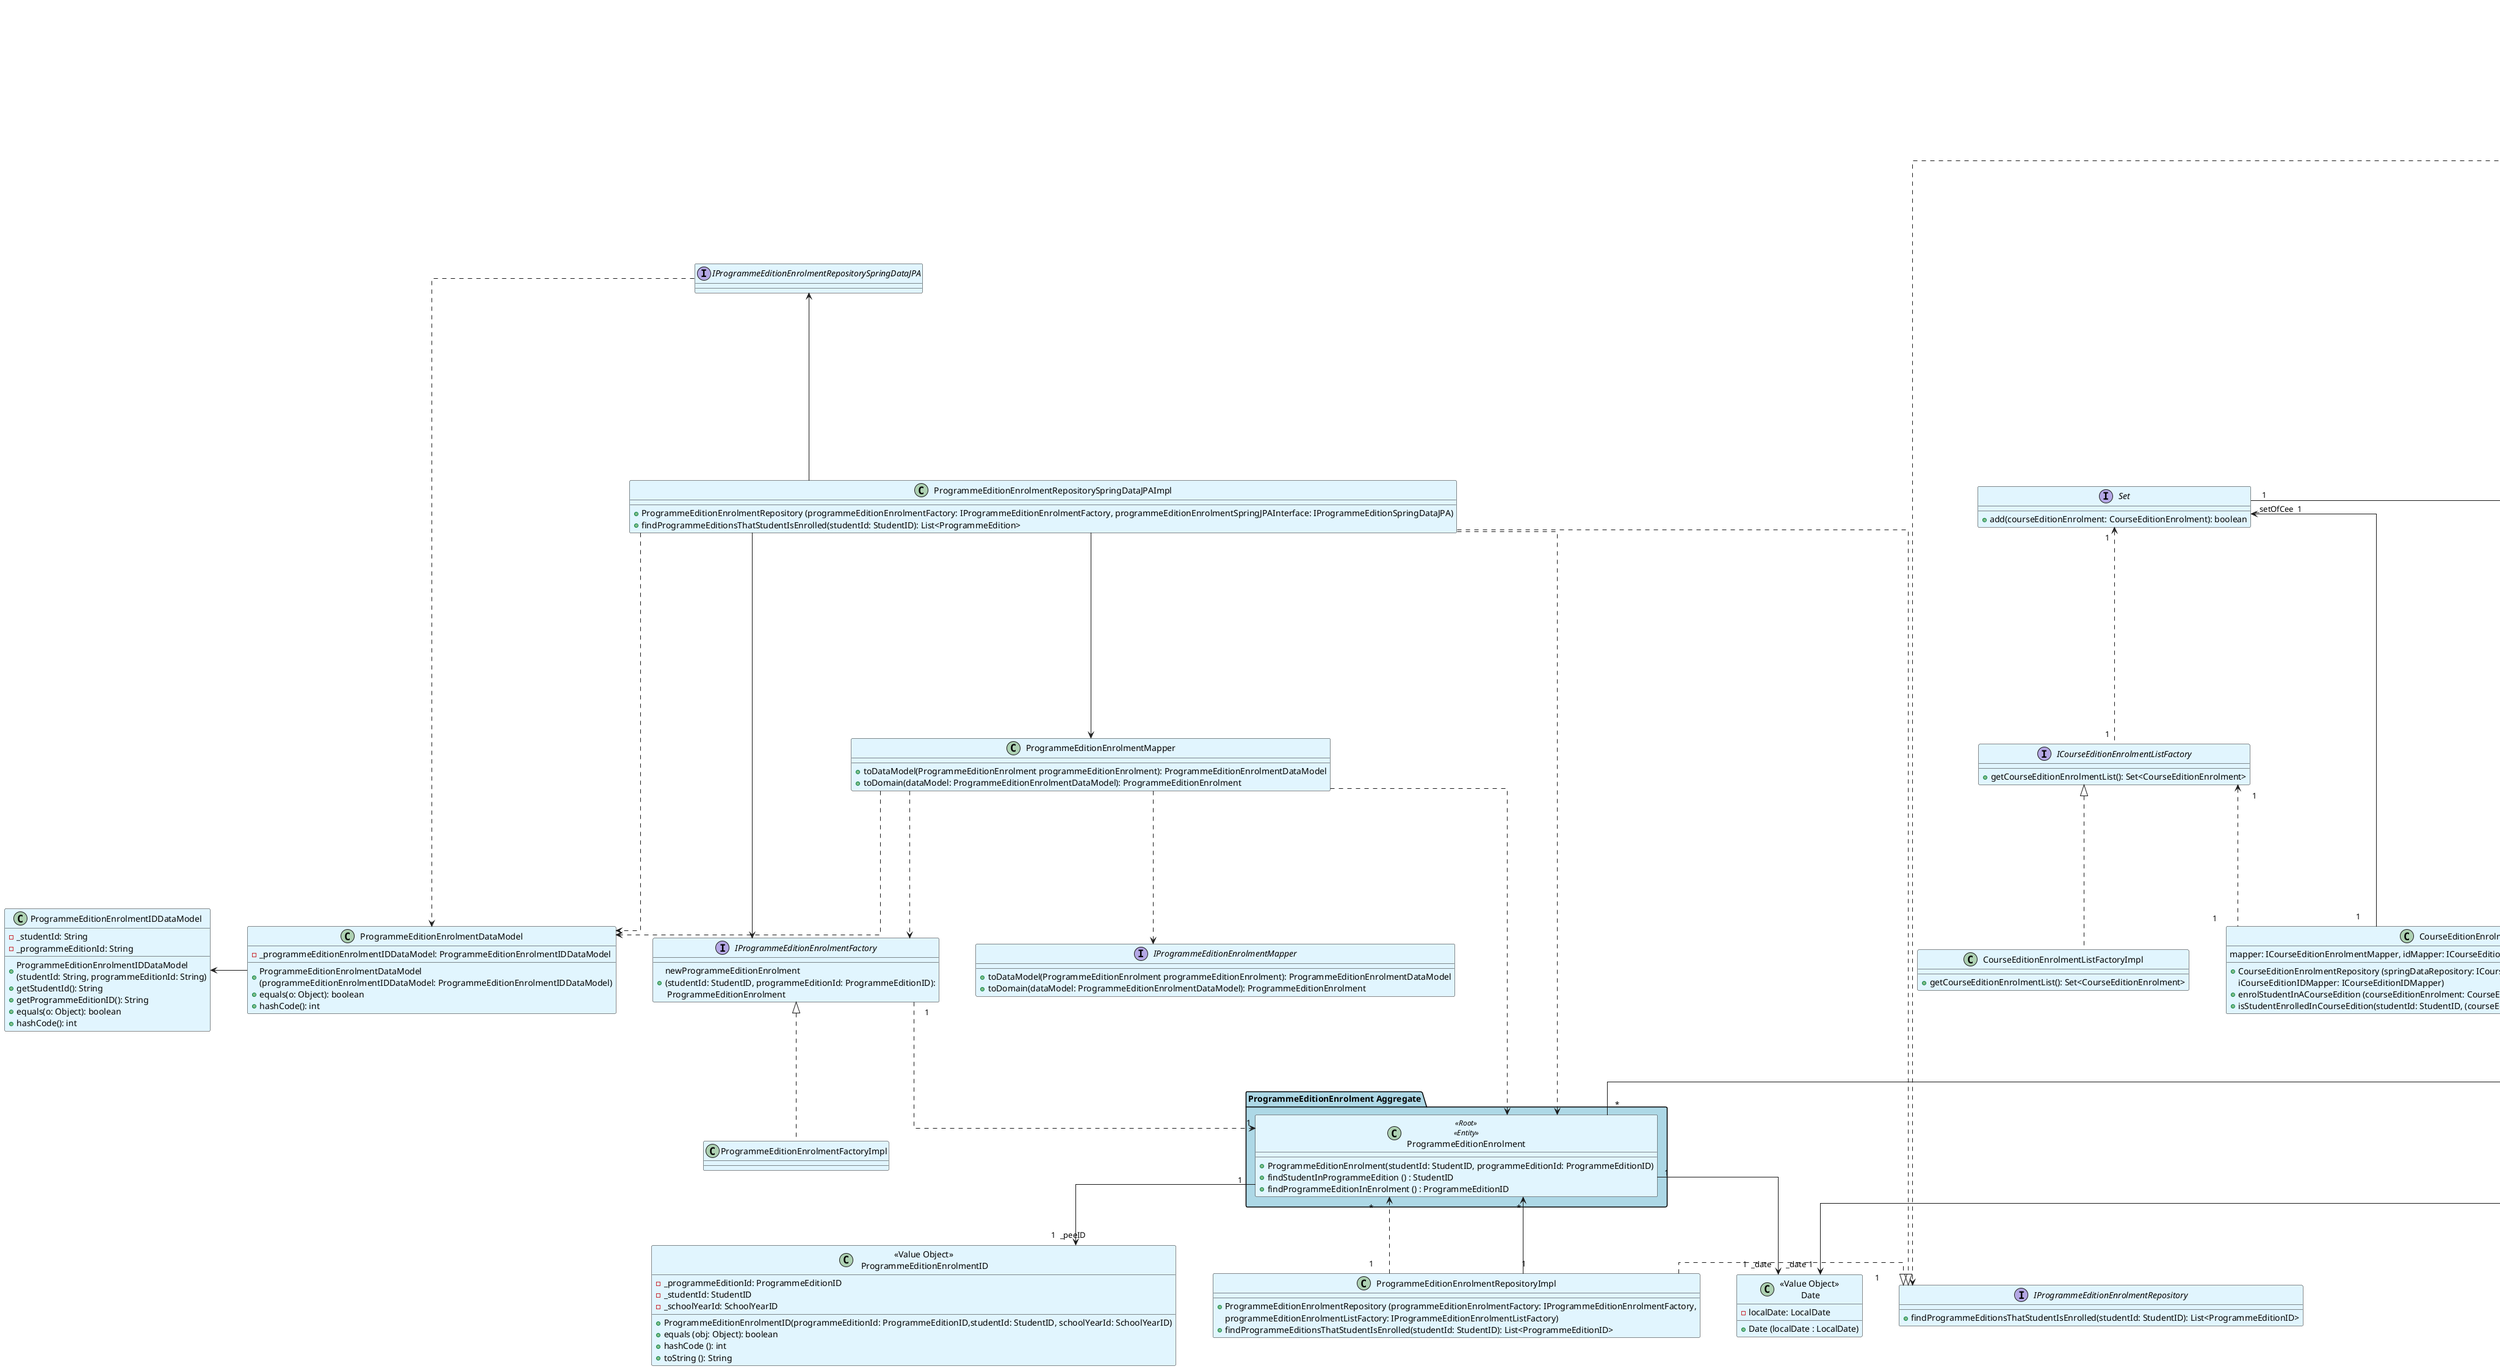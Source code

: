 @startuml
skinparam ranksep 60
skinparam nodesep 60
skinparam linetype ortho
skinparam classBackgroundColor #E1F5FE


class US16_EnrolAStudentInACourseEditionController {
    +US16_EnrolAStudentInACourseEditionController(_courseEditionEnrolmentService: ICourseEditionEnrolmentService)
    +enrolStudentInCourseEdition(studentId: StudentID, courseEditionId: CourseEditionID): boolean
    +findProgrammeEditionIDsThatStudentIsEnrolled(studentId: StudentID): List<ProgrammeEditionID>
    +findCourseEditionIDsByProgrammeEdition(programmeEditionId: ProgrammeEditionID): List<CourseEditionID>
}

class CourseEditionEnrolmentServiceImpl {
    +CourseEditionEnrolmentServiceImpl (ceeFactoryInterface : ICourseEditionEnrolmentFactory, ceeRepositoryInterface : ICourseEditionEnrolmentRepository,
    peeRepositoryInterface : IProgrammeEditionEnrolmentRepository, courseEditionRepositoryInterface : ICourseEditionRepository)
    +findProgrammeEditionIDsThatStudentIsEnrolled(studentId: StudentID): List<ProgrammeEditionID>
    +findCourseEditionIDsByProgrammeEditionID(programmeEditionId: ProgrammeEditionID): List<CourseEditionID>
    +enrolStudentInCourseEdition(studentId: StudentID, courseEditionId: CourseEditionID): boolean
}

class CourseEditionEnrolmentRepositoryImpl {
    +CourseEditionEnrolmentRepository (springDataRepository: ICourseEditionEnrolmentRepositorySpringData,
    mapper: ICourseEditionEnrolmentMapper, idMapper: ICourseEditionEnrolmentIDMapper, iStudentIDMapper: IStudentIDMapper,
    iCourseEditionIDMapper: ICourseEditionIDMapper)
    +enrolStudentInACourseEdition (courseEditionEnrolment: CourseEditionEnrolment): boolean
    +isStudentEnrolledInCourseEdition(studentId: StudentID, (courseEditionID: CourseEditionID)): boolean
}

class CourseEditionEnrolmentRepositorySpringDataJPAImpl {
    +CourseEditionEnrolmentRepository\n(courseEditionEnrolmentFactory: ICourseEditionEnrolmentFactory,
    courseEditionEnrolmentSpringDataJPAInterface: ICourseEditionEnrolmentRepositorySpringDataJPA)
    +enrolStudentInACourseEdition\n(courseEditionEnrolment: CourseEditionEnrolment): boolean
    +isStudentEnrolledInCourseEdition\n(studentId: StudentID, (courseEditionID: CourseEditionID)): boolean
    +findByStudentAndEdition\n(studentId: StudentID, courseEditionId: CourseEditionID): Optional<CourseEditionEnrolment>
    +numberOfStudentsEnrolledInCourseEdition\n(courseEditionId: CourseEditionID): int
    +removeEnrolment\n(studentId: StudentID, courseEditionID: CourseEditionID): boolean
    +enrolStudentInProgrammeCourseEditions\n(studentId: StudentID, courseEditions: List<CourseEditionID>)
    +save\n(entity: CourseEditionEnrolment): CourseEditionEnrolment
    +findAll(): Iterable<CourseEditionEnrolment>
    +ofIdentity\n(id CourseEditionEnrolmentID): Optional<CourseEditionEnrolment>
    +containsOfIdentity\n(id: CourseEditionEnrolmentID): boolean
}

class ProgrammeEditionEnrolmentRepositoryImpl {
    +ProgrammeEditionEnrolmentRepository (programmeEditionEnrolmentFactory: IProgrammeEditionEnrolmentFactory,
    programmeEditionEnrolmentListFactory: IProgrammeEditionEnrolmentListFactory)
    +findProgrammeEditionsThatStudentIsEnrolled(studentId: StudentID): List<ProgrammeEditionID>
}

class ProgrammeEditionEnrolmentRepositorySpringDataJPAImpl {
    +ProgrammeEditionEnrolmentRepository (programmeEditionEnrolmentFactory: IProgrammeEditionEnrolmentFactory, programmeEditionEnrolmentSpringJPAInterface: IProgrammeEditionSpringDataJPA)
    +findProgrammeEditionsThatStudentIsEnrolled(studentId: StudentID): List<ProgrammeEdition>
}

class CourseEditionRepositoryImpl {
    +CourseEditionRepository(courseEditionFactory: ICourseEditionFactoryDDD, courseEditionListFactory: ICourseEditionListFactoryDDD)
    +findCourseEditionsByProgrammeEdition(programmeEditionId: ProgrammeEditionID) : List<CourseEditionID>
}

class CourseEditionRepositorySpringDataJPAImpl {
    +CourseEditionRepository(courseEditionFactory: ICourseEditionFactory, courseEditionSpringDataJPAInterface: ICourseEditionSpringDataJPA)
    +findCourseEditionsByProgrammeEdition(programmeEditionId: ProgrammeEditionID) : List<CourseEdition>
}

class CourseEditionEnrolmentFactoryImpl{
    +createCourseEditionEnrolment(studentId: StudentID, courseEditionId: CourseEditionID): CourseEditionEnrolment
    +createWithEnrolmentDate(studentId: StudentID, courseEditionID: CourseEditionID, enrolmentDate: LocalDate, isActive: boolean)
}

class CourseEditionEnrolmentListFactoryImpl {
    +getCourseEditionEnrolmentList(): Set<CourseEditionEnrolment>
}

'Interfaces

interface ICourseEditionEnrolmentService {
    +findProgrammeEditionIDsThatStudentIsEnrolled(studentId: StudentID): List<ProgrammeEditionID>
    +findCourseEditionIDsByProgrammeEdition(programmeEditionID: ProgrammeEditionID): List<CourseEditionID>
    +enrolStudentInCourseEdition(studentId: StudentID, courseEditionId: CourseEditionID): boolean
}

interface ICourseEditionEnrolmentRepository {
    +enrolStudentInACourseEdition (studentId: StudentID, courseEditionId: CourseEditionID): boolean
    +isStudentEnrolledInCourseEdition(studentId: StudentID, (courseEditionID: CourseEditionID)): boolean
}

interface ICourseEditionEnrolmentRepositorySpringDataJPA {
    +existsById_StudentIDAndId_CourseEditionIDAndIsActiveTrue\n(studentId: StudentIDDataModel, courseEditionId: CourseEditionIDDataModel): boolean
    +countById_CourseEditionIDAndIsActiveIsTrue(courseEditionId: CourseEditionID): long
    +findById_StudentIDAndId_CourseEditionID(): Optional<CourseEditionEnrolmentDataModel>
}

interface IProgrammeEditionEnrolmentRepository {
     +findProgrammeEditionsThatStudentIsEnrolled(studentId: StudentID): List<ProgrammeEditionID>
}

interface ICourseEditionRepository {
     +findCourseEditionsByProgrammeEdition(programmeEditionId: ProgrammeEditionID) : List<CourseEditionID>
}

interface ICourseEditionEnrolmentListFactory{
    +getCourseEditionEnrolmentList(): Set<CourseEditionEnrolment>
}

interface ICourseEditionEnrolmentFactory{
    +createCourseEditionEnrolment(studentId: StudentID, courseEditionId: CourseEditionID): CourseEditionEnrolment
}

interface Set {
    +add(courseEditionEnrolment: CourseEditionEnrolment): boolean
}

interface IProgrammeEditionEnrolmentRepositorySpringDataJPA {
}

interface ICourseEditionRepositorySpringDataJPA {
}

interface ICourseEditionEnrolmentRepositorySpringDataJPA{
}

interface ICourseEditionRepositorySpringDataJPA{
}

interface ICourseEditionFactory {
}

interface IProgrammeEditionEnrolmentFactory {
    +newProgrammeEditionEnrolment\n(studentId: StudentID, programmeEditionId: ProgrammeEditionID):\n ProgrammeEditionEnrolment
}

interface ICourseEditionIDMapper {
    +toDomain(courseEditionIDDataModel: CourseEditionIDDataModel,\n programmeEditionIdMapper: IProgrammeEditionIdMapper,\n courseInStudyPlanIDMapper: ICourseInStudyPlanIDMapper): CourseEditionID
    +toDataModel(courseEditionID: CourseEditionID)): CourseEditionIDDataModel
}

interface ICourseEditionEnrolmentMapper {
    +toDomain(courseEditionEnrolmentDataModel: CourseEditionEnrolmentDataModel):\n Optional<CourseEditionEnrolmentID>
    +toDataModel(courseEditionEnrolment: CourseEditionEnrolment):\n Optional<CourseEditionEnrolmentDataModel>
}

interface ICourseEditionEnrolmentIDMapper {
    +toDomain(courseEditionEnrolmentIDDataModel: CourseEditionEnrolmentIDDataModel): Optional<CourseEditionEnrolmentID>
    +toDataModel(courseEditionEnrolmentID: CourseEditionEnrolmentID): Optional<CourseEditionEnrolmentIDDataModel>
}

interface IProgrammeEditionEnrolmentMapper {
    +toDataModel(ProgrammeEditionEnrolment programmeEditionEnrolment): ProgrammeEditionEnrolmentDataModel
    +toDomain(dataModel: ProgrammeEditionEnrolmentDataModel): ProgrammeEditionEnrolment
}

'VO's

class "<<Value Object>>\n EnrolmentStatus" {
     -_isActive: boolean
     +EnrollmentStatus(isActive: boolean)
}

class "<<Value Object>>\n CourseEditionEnrolmentID" {
     -_courseEditionId: CourseEditionID
     -_studentId: StudentID
     +CourseEditionEnrolmentID(studentId: StudentID, courseEditionId: CourseEditionID))
     +equals (obj: Object) : boolean
     +hashCode(): int
     +toString(): String
}

class "<<Value Object>>\n CourseEditionID" {
     -_programmeEditionID: ProgrammeEditionID
     -_courseInStudyPlanID: CourseInStudyPlanID
     +CourseEditionID(programmeEditionId: ProgrammeEditionID,
     courseInStudyPlanId: CourseInStudyPlanID)
}


class "<<Value Object>>\n StudentID" {
     -_uniqueNumber: int
     +StudentID (uniqueNumber: int)
}

class "<<Value Object>>\n Name" {
     -_name: String
     +Name (name: String)
}

class "<<Value Object>>\n NIF" {
     -_NIF: String
     -_country: Country
     +NIF (nif: String, country: Country)
}

class "<<Value Object>>\n Email" {
     -_email: String
     +Email (email: String)
}

class "<<Value Object>>\n PhoneNumber" {
     -_countryCode: String
     -_number: String
     +PhoneNumber (countryCode: String, number: String)
}

class "<<Value Object>>\n Address" {
     -_street: Street
     -_country: Country
     -_postalCode: PostalCode
     -_location: Location
     +Address(street: Street, postalCode: PostalCode, location: Location, country: Country)
}

class "<<Value Object>>\n Street" {
     -_street: String
     +Street(street: String)
}

class "<<Value Object>>\n PostalCode" {
     -_postalCode: String
     +PostalCode(postalCode: String)
}

class "<<Value Object>>\n Location" {
     -_locationName: String
     +Location(locationName: String)
}

class "<<Value Object>>\n Country" {
     -_country: String
     +Country(country: String)
}
class "<<Value Object>>\n Date" {
     -localDate: LocalDate
     +Date (localDate : LocalDate)
}

class "<<Value Object>>\n ProgrammeEditionEnrolmentID" {
     -_programmeEditionId: ProgrammeEditionID
     -_studentId: StudentID
     -_schoolYearId: SchoolYearID
     +ProgrammeEditionEnrolmentID(programmeEditionId: ProgrammeEditionID,studentId: StudentID, schoolYearId: SchoolYearID)
     +equals (obj: Object): boolean
     +hashCode (): int
     +toString (): String
}

'Aggregate

package "CourseEdition Aggregate" #LightBlue{
    class CourseEdition <<Root>> <<Entity>> {
    +CourseEdition(programmeEditionId: ProgrammeEditionID, courseInStudyPlanId: CourseInStudyPlanID, courseEditionId: CourseEditionID)
    +getProgrammeEditionID() : ProgrammeEditionID
    +identity(): CourseEditionID
    }
}

package "Student Aggregate" #LightBlue{
    class Student <<Root>> <<Entity>> {
    +Student(studentID: StudentID, name: Name,
    NIF: NIF, phone: PhoneNumber, email: Email, address: Address,
    academicEmail: StudentAcademicEmail)
    }
}

package "ProgrammeEditionEnrolment Aggregate" #LightBlue {
    class ProgrammeEditionEnrolment <<Root>> <<Entity>> {
    +ProgrammeEditionEnrolment(studentId: StudentID, programmeEditionId: ProgrammeEditionID)
    +findStudentInProgrammeEdition () : StudentID
    +findProgrammeEditionInEnrolment () : ProgrammeEditionID
    }
}

package "CourseEdition Aggregate" #LightBlue{
    class CourseEdition <<Root>> <<Entity>> {
    +CourseEdition(programmeEditionId: ProgrammeEditionID, courseInStudyPlanId: CourseInStudyPlanID, courseEditionId: CourseEditionID)
    +getProgrammeEditionID() : ProgrammeEditionID
    +identity(): CourseEditionID
    }
}

package "CourseEditionEnrolment Aggregate" #LightBlue {
    class CourseEditionEnrolment <<Root>> <<Entity>> {
             +CourseEditionEnrolment(studentId:StudentID,
              courseEditionId: CourseEditionID)
             +equals (obj: Object): boolean
             +hashCode(): int
             +sameAs(obj: Object): boolean
    }
}

'DataModel's

class CourseEditionEnrolmentDataModel {
    -id: CourseEditionEnrolmentIDDataModel
    -enrolmentDate: String
    -isActive: boolean
    -version: Long
    +CourseEditionEnrolmentDataModel()
    +CourseEditionEnrolmentDataModel\n(id: CourseEditionEnrolmentIDDataModel,\n enrolmentDate: String, isActive: boolean))
    +findID(): CourseEditionEnrolmentDataModel
    +findEnrolmentDate(): String
    +isActive(): boolean
    +hashCode(): int
    +equals(o: Object)): boolean
}

class CourseEditionIDDataModel {
    +CourseEditionIDDataModel\n(programmeEditionIdDataModel: ProgrammeEditionIdDataModel,\n courseInStudyPlanIDDataModel: CourseInStudyPlanIDDataModel)
}

class ProgrammeEditionEnrolmentDataModel {
    -_programmeEditionEnrolmentIDDataModel: ProgrammeEditionEnrolmentIDDataModel
    +ProgrammeEditionEnrolmentDataModel\n(programmeEditionEnrolmentIDDataModel: ProgrammeEditionEnrolmentIDDataModel)
    +equals(o: Object): boolean
    +hashCode(): int
}

'ID's

class CourseEditionEnrolmentIDDataModel {
    -studentID: int
    -courseEditionID: CourseEditionIDDataModel
    +CourseEditionEnrolmentIDDataModel\n(studentID: int, courseEditionID: CourseEditionIDDataModel)
    +findStudentID(): int
    +findCourseEditionID(): CourseEditionIDDataModel
    +equals(o: Object): boolean
    +hashCode(): int
    +toString(): String
}

class ProgrammeEditionEnrolmentIDDataModel {
    -_studentId: String
    -_programmeEditionId: String
    +ProgrammeEditionEnrolmentIDDataModel\n(studentId: String, programmeEditionId: String)
    +getStudentId(): String
    +getProgrammeEditionID(): String
    +equals(o: Object): boolean
    +hashCode(): int
}

class CourseEditionIDMapperImpl {
    +toDomain(courseEditionIDDataModel: CourseEditionIDDataModel,\n programmeEditionIdMapper: IProgrammeEditionIdMapper,\n courseInStudyPlanIDMapper: ICourseInStudyPlanIDMapper):\n CourseEditionID
    +toDataModel(courseEditionID: CourseEditionID):\n CourseEditionIDDataModel
}

'Mapper's

class CourseEditionEnrolmentMapperImpl{
    -idMapper ICourseEditionEnrolmentIDMapper
    -factory ICourseEditionEnrolmentFactory
    +CourseEditionEnrolmentMapperImpl \n(idMapper: ICourseEditionEnrolmentIDMapper,\n factory: ICourseEditionEnrolmentFactory)
    +toData(courseEditionEnrolment:\n CourseEditionEnrolment):\n Optional<CourseEditionEnrolmentDataModel>
    +toDomain(courseEditionEnrolmentDataModel:\n CourseEditionEnrolmentDataModel):\n Optional<CourseEditionEnrolment>
}

class CourseEditionEnrolmentIDMapperImpl {
    +toDomain(courseEditionEnrolmentIDDataModel: CourseEditionEnrolmentIDDataModel): Optional<CourseEditionEnrolmentID>
    +toDataModel(courseEditionEnrolmentID: CourseEditionEnrolmentID): Optional<CourseEditionEnrolmentIDDataModel>
}

class ProgrammeEditionEnrolmentMapper{
    +toDataModel(ProgrammeEditionEnrolment programmeEditionEnrolment): ProgrammeEditionEnrolmentDataModel
    +toDomain(dataModel: ProgrammeEditionEnrolmentDataModel): ProgrammeEditionEnrolment
}

'Controller

US16_EnrolAStudentInACourseEditionController "1   ".u.> "1    " ICourseEditionEnrolmentService

'Service

ICourseEditionEnrolmentService "1   ".u.> "1    " ICourseEditionRepository
ICourseEditionEnrolmentService "1  "..> "1       " IProgrammeEditionEnrolmentRepository
ICourseEditionEnrolmentService "1   "..> "  1    " ICourseEditionEnrolmentRepository
ICourseEditionEnrolmentService "1   "..> "  1    " ICourseEditionEnrolmentFactory
CourseEditionEnrolmentServiceImpl ..|> ICourseEditionEnrolmentService

'Course Edition Enrolment Repository

ICourseEditionEnrolmentRepository <|.. CourseEditionEnrolmentRepositoryImpl
ICourseEditionEnrolmentRepository <|.. CourseEditionEnrolmentRepositorySpringDataJPAImpl

CourseEditionEnrolmentRepositorySpringDataJPAImpl --> ICourseEditionEnrolmentRepositorySpringDataJPA
CourseEditionEnrolmentRepositorySpringDataJPAImpl --> ICourseEditionEnrolmentFactory
CourseEditionEnrolmentRepositorySpringDataJPAImpl ..> CourseEditionEnrolment
CourseEditionEnrolmentRepositorySpringDataJPAImpl --> CourseEditionEnrolmentMapperImpl
ICourseEditionEnrolmentRepositorySpringDataJPA ..> CourseEditionEnrolmentDataModel

CourseEditionEnrolmentRepositoryImpl " 1  " -u-> "_setOfCee  1       " Set
Set "   1            " -->  CourseEditionEnrolment
CourseEditionEnrolmentRepositoryImpl"   1  " ..> " *   ""CourseEditionEnrolment Aggregate"
CourseEditionEnrolmentRepositoryImpl "1  " .u.> "1  " ICourseEditionEnrolmentListFactory
CourseEditionEnrolmentRepositoryImpl "1  " -u-> "1  " ICourseEditionEnrolmentFactory

'ProgrammeEditionEnrolmentRepository

IProgrammeEditionEnrolmentRepository <|.l.  ProgrammeEditionEnrolmentRepositoryImpl
IProgrammeEditionEnrolmentRepository <|.l.  ProgrammeEditionEnrolmentRepositorySpringDataJPAImpl

ProgrammeEditionEnrolmentRepositorySpringDataJPAImpl --> ProgrammeEditionEnrolmentMapper
ProgrammeEditionEnrolmentRepositorySpringDataJPAImpl ..> ProgrammeEditionEnrolment
ProgrammeEditionEnrolmentRepositorySpringDataJPAImpl ..> ProgrammeEditionEnrolmentDataModel
ProgrammeEditionEnrolmentRepositorySpringDataJPAImpl --> IProgrammeEditionEnrolmentFactory
IProgrammeEditionEnrolmentRepositorySpringDataJPA ..> ProgrammeEditionEnrolmentDataModel
IProgrammeEditionEnrolmentRepositorySpringDataJPA <-- ProgrammeEditionEnrolmentRepositorySpringDataJPAImpl

ProgrammeEditionEnrolment " *    " <.. "1   " ProgrammeEditionEnrolmentRepositoryImpl
ProgrammeEditionEnrolmentMapper ..> IProgrammeEditionEnrolmentFactory
ProgrammeEditionEnrolmentMapper ..> ProgrammeEditionEnrolment
ProgrammeEditionEnrolmentMapper ..> ProgrammeEditionEnrolmentDataModel

'CourseEdition Repository

ICourseEditionRepository <|.. CourseEditionRepositoryImpl
ICourseEditionRepository <|.. CourseEditionRepositorySpringDataJPAImpl
CourseEdition "_listOfCE *" <-- "1       " CourseEditionRepositoryImpl
ICourseEditionRepositorySpringDataJPA ..> CourseEditionIDDataModel
ICourseEditionRepositorySpringDataJPA <-- CourseEditionRepositorySpringDataJPAImpl
CourseEditionRepositorySpringDataJPAImpl --> CourseEditionIDMapperImpl
CourseEditionRepositorySpringDataJPAImpl ..> CourseEdition
CourseEditionRepositorySpringDataJPAImpl ..> CourseEditionIDDataModel
CourseEditionIDMapperImpl ..> ICourseEditionFactory
CourseEditionIDMapperImpl ..> CourseEdition
CourseEditionIDMapperImpl ..> CourseEditionIDDataModel

CourseEditionIDMapperImpl --> ICourseEditionIDMapper

'Factory

ICourseEditionEnrolmentFactory <|.. CourseEditionEnrolmentFactoryImpl
ICourseEditionEnrolmentListFactory <|.. CourseEditionEnrolmentListFactoryImpl

ICourseEditionEnrolmentFactory "1  " ..> "1  " CourseEditionEnrolment
ICourseEditionEnrolmentListFactory "1  " .u.> "1  " Set

IProgrammeEditionEnrolmentFactory <|.. ProgrammeEditionEnrolmentFactoryImpl
IProgrammeEditionEnrolmentFactory "1"..> "1" ProgrammeEditionEnrolment

ICourseEditionFactory <|.. CourseEditionFactoryImpl
ICourseEditionFactory "1"..> "1"CourseEdition


'Domain Aggregates

Student "1" --> "1 _studentID" "<<Value Object>>\n StudentID"
Student "1" --> "1 _name" "<<Value Object>>\n Name"
Student "1" --> "1 _NIF" "<<Value Object>>\n NIF"
Student "1" --> "1 _email" "<<Value Object>>\n Email"
Student "1" --> "1 _phoneNumber" "<<Value Object>>\n PhoneNumber"
Student "1" -l-> "1 _address" "<<Value Object>>\n Address"

"<<Value Object>>\n Address" "1" -u-> "1 _street" "<<Value Object>>\n Street"
"<<Value Object>>\n Address" "1" --> "1 _postalCode" "<<Value Object>>\n PostalCode"
"<<Value Object>>\n Address" "1" --> "1 _location" "<<Value Object>>\n Location"
"<<Value Object>>\n Address" "1" --> "1 _country" "<<Value Object>>\n Country"

ProgrammeEditionEnrolment "      *  " -u-> "_studentID 1    ""<<Value Object>>\n StudentID"
ProgrammeEditionEnrolment " *    " <-- "1   " ProgrammeEditionEnrolmentRepositoryImpl
ProgrammeEditionEnrolment " 1    " --> "1  _date " "<<Value Object>>\n Date"
ProgrammeEditionEnrolment " 1    " --> "1  _peeID " "<<Value Object>>\n ProgrammeEditionEnrolmentID"

CourseEditionEnrolment "1" --> "1 _ceeID""<<Value Object>>\n CourseEditionEnrolmentID"
CourseEditionEnrolment "1" --> "  1_status  ""<<Value Object>>\n EnrolmentStatus"
CourseEditionEnrolment "1" --> "_date 1    ""<<Value Object>>\n Date"
CourseEditionEnrolment "1" -u-> "1 _studentID" "<<Value Object>>\n StudentID"
CourseEditionEnrolment "1" --> "_ceID 1    " "<<Value Object>>\n CourseEditionID"

CourseEdition "1" --> "_ceID  1" "<<Value Object>>\n CourseEditionID"

'DataModel's

CourseEditionEnrolmentIDDataModel <- CourseEditionEnrolmentDataModel

ProgrammeEditionEnrolmentIDDataModel <- ProgrammeEditionEnrolmentDataModel

CourseEditionEnrolmentIDMapperImpl --> ICourseEditionEnrolmentIDMapper

CourseEditionEnrolmentIDMapperImpl ..> ICourseEditionEnrolmentFactory

ProgrammeEditionEnrolmentMapper ..> IProgrammeEditionEnrolmentMapper
@enduml
